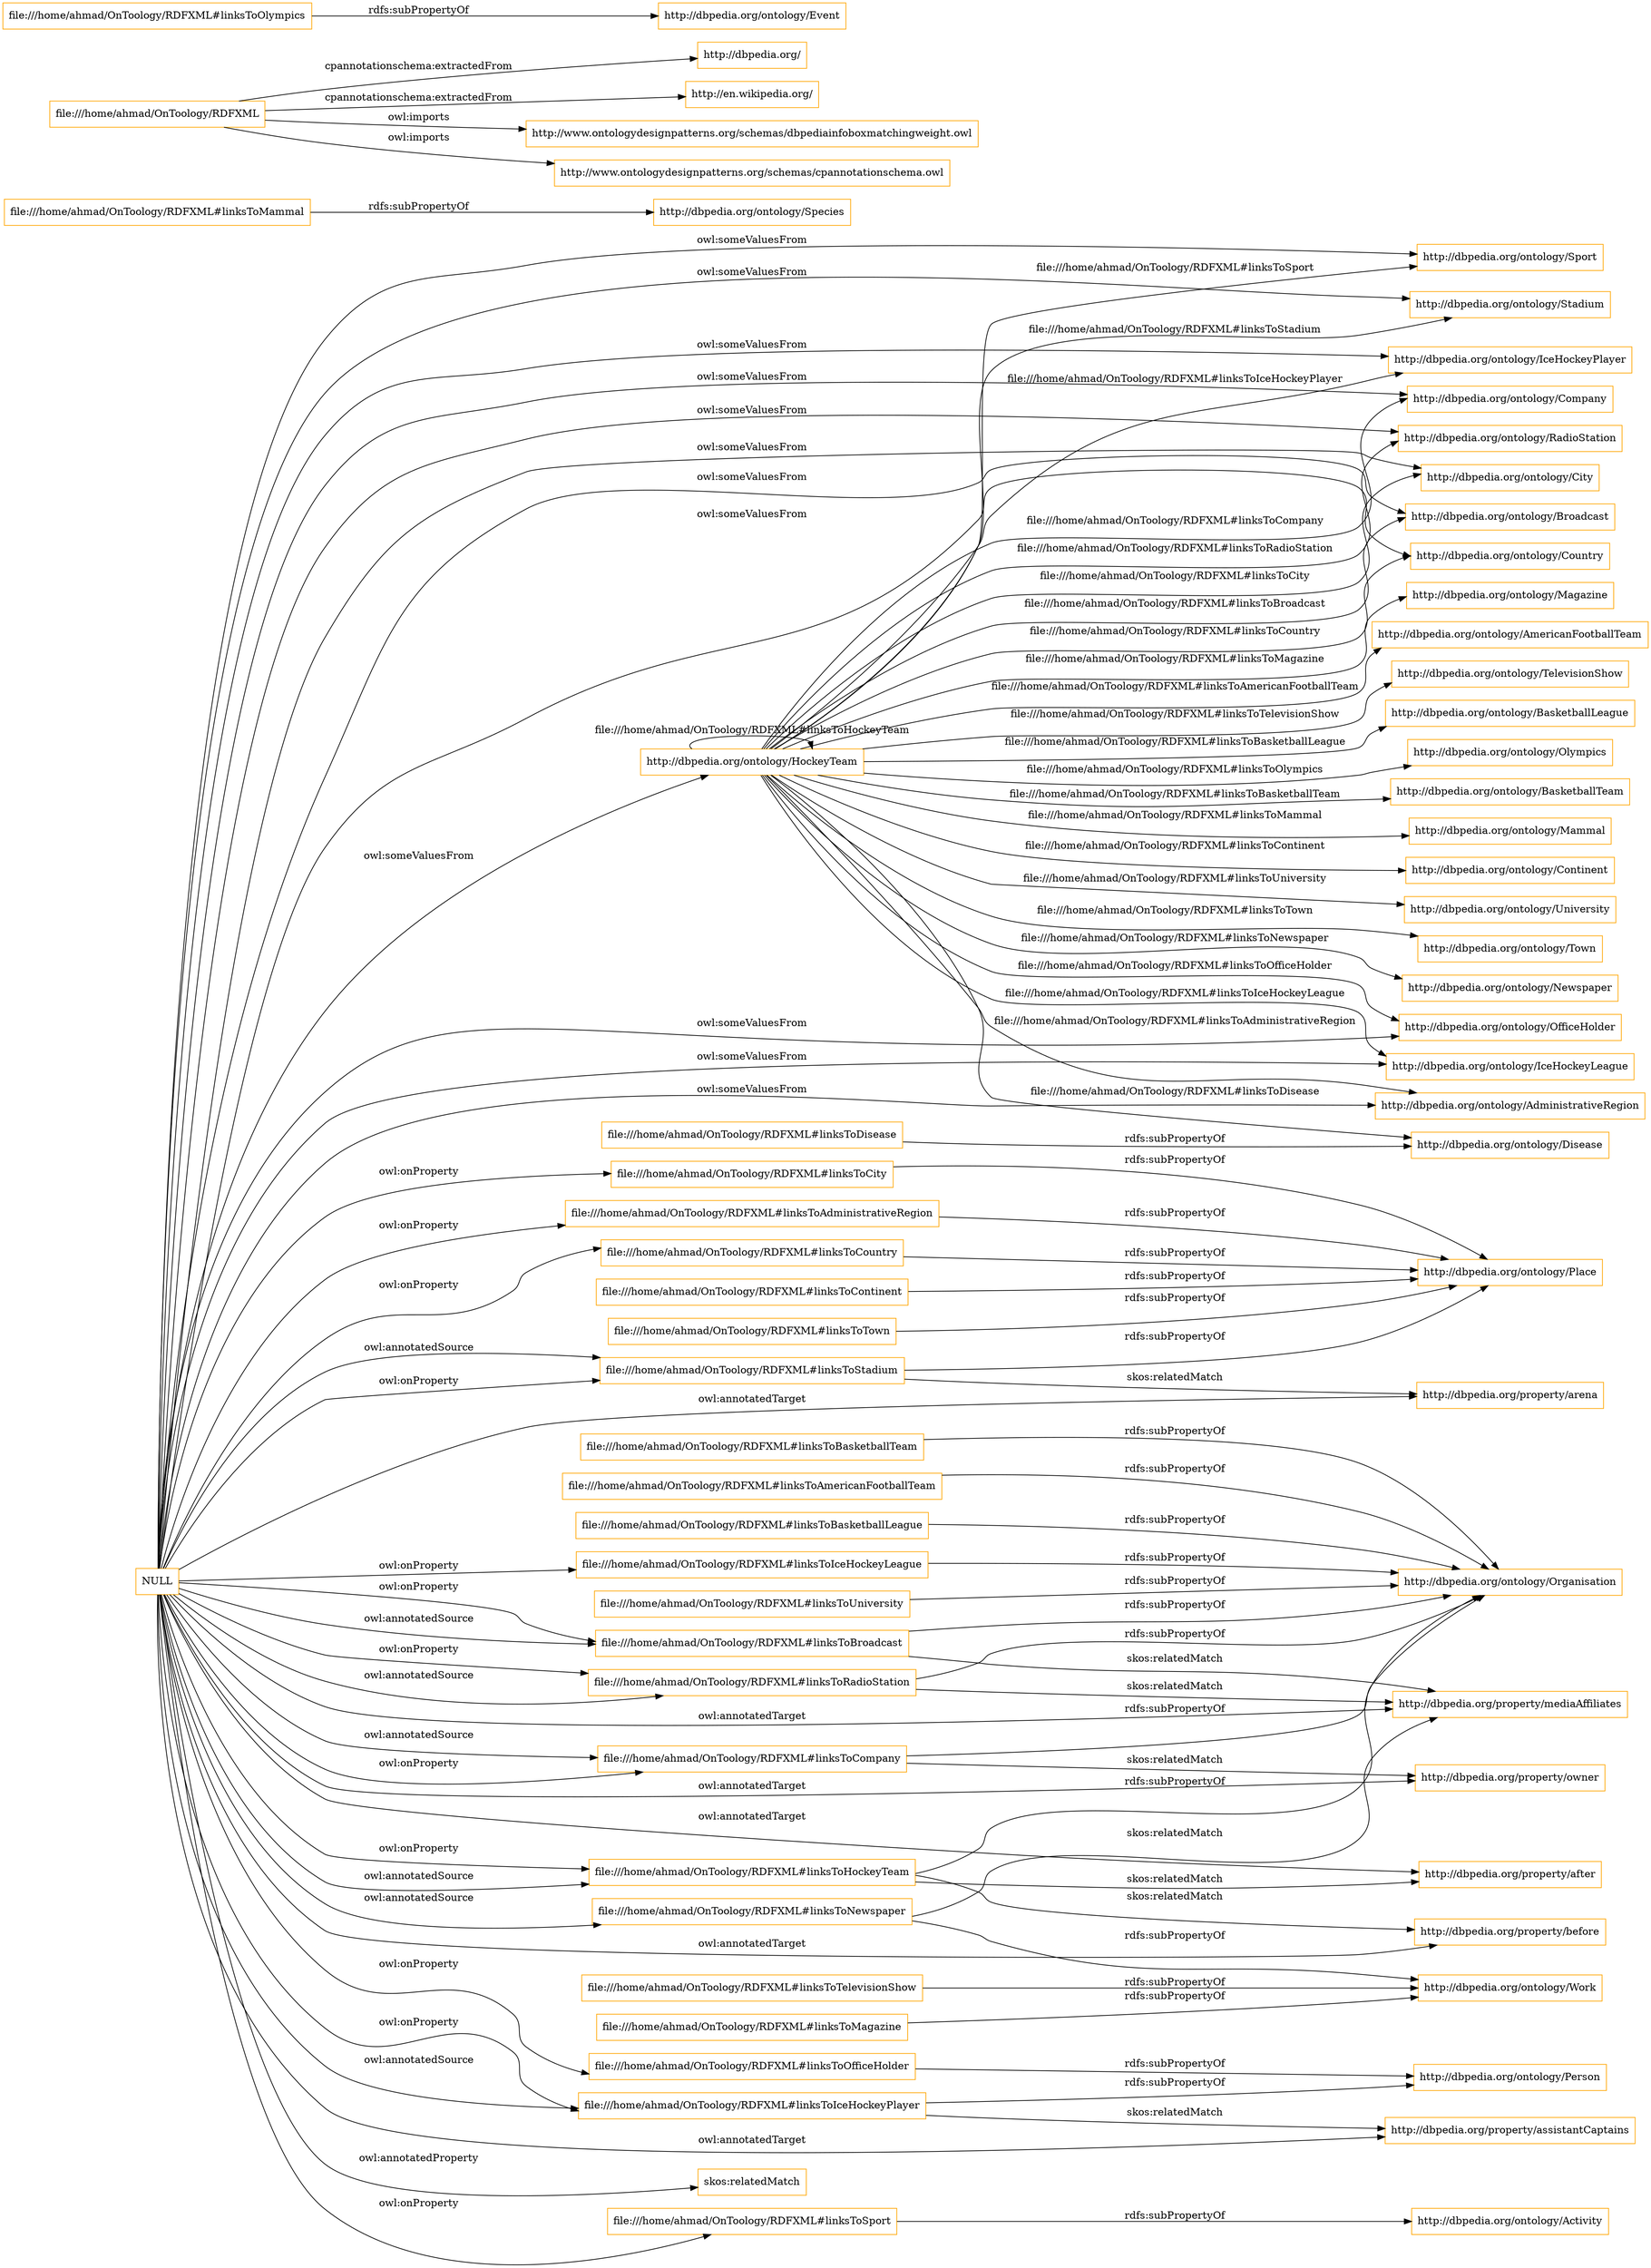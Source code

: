 digraph ar2dtool_diagram { 
rankdir=LR;
size="1501"
node [shape = rectangle, color="orange"]; "http://dbpedia.org/ontology/Mammal" "http://dbpedia.org/ontology/IceHockeyPlayer" "http://dbpedia.org/ontology/Olympics" "http://dbpedia.org/ontology/BasketballTeam" "http://dbpedia.org/ontology/Continent" "http://dbpedia.org/ontology/RadioStation" "http://dbpedia.org/ontology/OfficeHolder" "http://dbpedia.org/ontology/University" "http://dbpedia.org/ontology/City" "http://dbpedia.org/ontology/Town" "http://dbpedia.org/ontology/Broadcast" "http://dbpedia.org/ontology/Country" "http://dbpedia.org/ontology/Newspaper" "http://dbpedia.org/ontology/Magazine" "http://dbpedia.org/ontology/AmericanFootballTeam" "http://dbpedia.org/ontology/TelevisionShow" "http://dbpedia.org/ontology/Sport" "http://dbpedia.org/ontology/Stadium" "http://dbpedia.org/ontology/Company" "http://dbpedia.org/ontology/IceHockeyLeague" "http://dbpedia.org/ontology/AdministrativeRegion" "http://dbpedia.org/ontology/HockeyTeam" "http://dbpedia.org/ontology/BasketballLeague" "http://dbpedia.org/ontology/Disease" ; /*classes style*/
	"file:///home/ahmad/OnToology/RDFXML#linksToAmericanFootballTeam" -> "http://dbpedia.org/ontology/Organisation" [ label = "rdfs:subPropertyOf" ];
	"file:///home/ahmad/OnToology/RDFXML#linksToAdministrativeRegion" -> "http://dbpedia.org/ontology/Place" [ label = "rdfs:subPropertyOf" ];
	"file:///home/ahmad/OnToology/RDFXML#linksToMammal" -> "http://dbpedia.org/ontology/Species" [ label = "rdfs:subPropertyOf" ];
	"file:///home/ahmad/OnToology/RDFXML" -> "http://dbpedia.org/" [ label = "cpannotationschema:extractedFrom" ];
	"file:///home/ahmad/OnToology/RDFXML" -> "http://en.wikipedia.org/" [ label = "cpannotationschema:extractedFrom" ];
	"file:///home/ahmad/OnToology/RDFXML" -> "http://www.ontologydesignpatterns.org/schemas/dbpediainfoboxmatchingweight.owl" [ label = "owl:imports" ];
	"file:///home/ahmad/OnToology/RDFXML" -> "http://www.ontologydesignpatterns.org/schemas/cpannotationschema.owl" [ label = "owl:imports" ];
	"file:///home/ahmad/OnToology/RDFXML#linksToCountry" -> "http://dbpedia.org/ontology/Place" [ label = "rdfs:subPropertyOf" ];
	"file:///home/ahmad/OnToology/RDFXML#linksToCompany" -> "http://dbpedia.org/property/owner" [ label = "skos:relatedMatch" ];
	"file:///home/ahmad/OnToology/RDFXML#linksToCompany" -> "http://dbpedia.org/ontology/Organisation" [ label = "rdfs:subPropertyOf" ];
	"file:///home/ahmad/OnToology/RDFXML#linksToBasketballLeague" -> "http://dbpedia.org/ontology/Organisation" [ label = "rdfs:subPropertyOf" ];
	"file:///home/ahmad/OnToology/RDFXML#linksToStadium" -> "http://dbpedia.org/property/arena" [ label = "skos:relatedMatch" ];
	"file:///home/ahmad/OnToology/RDFXML#linksToStadium" -> "http://dbpedia.org/ontology/Place" [ label = "rdfs:subPropertyOf" ];
	"file:///home/ahmad/OnToology/RDFXML#linksToOlympics" -> "http://dbpedia.org/ontology/Event" [ label = "rdfs:subPropertyOf" ];
	"file:///home/ahmad/OnToology/RDFXML#linksToOfficeHolder" -> "http://dbpedia.org/ontology/Person" [ label = "rdfs:subPropertyOf" ];
	"file:///home/ahmad/OnToology/RDFXML#linksToRadioStation" -> "http://dbpedia.org/ontology/Organisation" [ label = "rdfs:subPropertyOf" ];
	"file:///home/ahmad/OnToology/RDFXML#linksToRadioStation" -> "http://dbpedia.org/property/mediaAffiliates" [ label = "skos:relatedMatch" ];
	"file:///home/ahmad/OnToology/RDFXML#linksToDisease" -> "http://dbpedia.org/ontology/Disease" [ label = "rdfs:subPropertyOf" ];
	"file:///home/ahmad/OnToology/RDFXML#linksToBroadcast" -> "http://dbpedia.org/ontology/Organisation" [ label = "rdfs:subPropertyOf" ];
	"file:///home/ahmad/OnToology/RDFXML#linksToBroadcast" -> "http://dbpedia.org/property/mediaAffiliates" [ label = "skos:relatedMatch" ];
	"file:///home/ahmad/OnToology/RDFXML#linksToContinent" -> "http://dbpedia.org/ontology/Place" [ label = "rdfs:subPropertyOf" ];
	"file:///home/ahmad/OnToology/RDFXML#linksToIceHockeyPlayer" -> "http://dbpedia.org/property/assistantCaptains" [ label = "skos:relatedMatch" ];
	"file:///home/ahmad/OnToology/RDFXML#linksToIceHockeyPlayer" -> "http://dbpedia.org/ontology/Person" [ label = "rdfs:subPropertyOf" ];
	"file:///home/ahmad/OnToology/RDFXML#linksToMagazine" -> "http://dbpedia.org/ontology/Work" [ label = "rdfs:subPropertyOf" ];
	"file:///home/ahmad/OnToology/RDFXML#linksToIceHockeyLeague" -> "http://dbpedia.org/ontology/Organisation" [ label = "rdfs:subPropertyOf" ];
	"file:///home/ahmad/OnToology/RDFXML#linksToSport" -> "http://dbpedia.org/ontology/Activity" [ label = "rdfs:subPropertyOf" ];
	"file:///home/ahmad/OnToology/RDFXML#linksToUniversity" -> "http://dbpedia.org/ontology/Organisation" [ label = "rdfs:subPropertyOf" ];
	"file:///home/ahmad/OnToology/RDFXML#linksToTown" -> "http://dbpedia.org/ontology/Place" [ label = "rdfs:subPropertyOf" ];
	"file:///home/ahmad/OnToology/RDFXML#linksToCity" -> "http://dbpedia.org/ontology/Place" [ label = "rdfs:subPropertyOf" ];
	"file:///home/ahmad/OnToology/RDFXML#linksToTelevisionShow" -> "http://dbpedia.org/ontology/Work" [ label = "rdfs:subPropertyOf" ];
	"file:///home/ahmad/OnToology/RDFXML#linksToNewspaper" -> "http://dbpedia.org/ontology/Work" [ label = "rdfs:subPropertyOf" ];
	"file:///home/ahmad/OnToology/RDFXML#linksToNewspaper" -> "http://dbpedia.org/property/mediaAffiliates" [ label = "skos:relatedMatch" ];
	"file:///home/ahmad/OnToology/RDFXML#linksToBasketballTeam" -> "http://dbpedia.org/ontology/Organisation" [ label = "rdfs:subPropertyOf" ];
	"file:///home/ahmad/OnToology/RDFXML#linksToHockeyTeam" -> "http://dbpedia.org/property/after" [ label = "skos:relatedMatch" ];
	"file:///home/ahmad/OnToology/RDFXML#linksToHockeyTeam" -> "http://dbpedia.org/property/before" [ label = "skos:relatedMatch" ];
	"file:///home/ahmad/OnToology/RDFXML#linksToHockeyTeam" -> "http://dbpedia.org/ontology/Organisation" [ label = "rdfs:subPropertyOf" ];
	"NULL" -> "http://dbpedia.org/property/arena" [ label = "owl:annotatedTarget" ];
	"NULL" -> "file:///home/ahmad/OnToology/RDFXML#linksToRadioStation" [ label = "owl:annotatedSource" ];
	"NULL" -> "http://dbpedia.org/ontology/City" [ label = "owl:someValuesFrom" ];
	"NULL" -> "http://dbpedia.org/ontology/OfficeHolder" [ label = "owl:someValuesFrom" ];
	"NULL" -> "http://dbpedia.org/ontology/Broadcast" [ label = "owl:someValuesFrom" ];
	"NULL" -> "file:///home/ahmad/OnToology/RDFXML#linksToSport" [ label = "owl:onProperty" ];
	"NULL" -> "http://dbpedia.org/property/owner" [ label = "owl:annotatedTarget" ];
	"NULL" -> "file:///home/ahmad/OnToology/RDFXML#linksToOfficeHolder" [ label = "owl:onProperty" ];
	"NULL" -> "http://dbpedia.org/ontology/Country" [ label = "owl:someValuesFrom" ];
	"NULL" -> "skos:relatedMatch" [ label = "owl:annotatedProperty" ];
	"NULL" -> "http://dbpedia.org/ontology/IceHockeyLeague" [ label = "owl:someValuesFrom" ];
	"NULL" -> "file:///home/ahmad/OnToology/RDFXML#linksToCompany" [ label = "owl:annotatedSource" ];
	"NULL" -> "http://dbpedia.org/ontology/Stadium" [ label = "owl:someValuesFrom" ];
	"NULL" -> "file:///home/ahmad/OnToology/RDFXML#linksToIceHockeyPlayer" [ label = "owl:onProperty" ];
	"NULL" -> "http://dbpedia.org/ontology/IceHockeyPlayer" [ label = "owl:someValuesFrom" ];
	"NULL" -> "http://dbpedia.org/ontology/HockeyTeam" [ label = "owl:someValuesFrom" ];
	"NULL" -> "http://dbpedia.org/ontology/RadioStation" [ label = "owl:someValuesFrom" ];
	"NULL" -> "http://dbpedia.org/ontology/Sport" [ label = "owl:someValuesFrom" ];
	"NULL" -> "file:///home/ahmad/OnToology/RDFXML#linksToIceHockeyPlayer" [ label = "owl:annotatedSource" ];
	"NULL" -> "http://dbpedia.org/property/before" [ label = "owl:annotatedTarget" ];
	"NULL" -> "file:///home/ahmad/OnToology/RDFXML#linksToHockeyTeam" [ label = "owl:annotatedSource" ];
	"NULL" -> "http://dbpedia.org/property/assistantCaptains" [ label = "owl:annotatedTarget" ];
	"NULL" -> "file:///home/ahmad/OnToology/RDFXML#linksToStadium" [ label = "owl:annotatedSource" ];
	"NULL" -> "file:///home/ahmad/OnToology/RDFXML#linksToNewspaper" [ label = "owl:annotatedSource" ];
	"NULL" -> "file:///home/ahmad/OnToology/RDFXML#linksToCity" [ label = "owl:onProperty" ];
	"NULL" -> "file:///home/ahmad/OnToology/RDFXML#linksToAdministrativeRegion" [ label = "owl:onProperty" ];
	"NULL" -> "http://dbpedia.org/property/after" [ label = "owl:annotatedTarget" ];
	"NULL" -> "file:///home/ahmad/OnToology/RDFXML#linksToCountry" [ label = "owl:onProperty" ];
	"NULL" -> "file:///home/ahmad/OnToology/RDFXML#linksToBroadcast" [ label = "owl:annotatedSource" ];
	"NULL" -> "http://dbpedia.org/ontology/AdministrativeRegion" [ label = "owl:someValuesFrom" ];
	"NULL" -> "file:///home/ahmad/OnToology/RDFXML#linksToIceHockeyLeague" [ label = "owl:onProperty" ];
	"NULL" -> "http://dbpedia.org/ontology/Company" [ label = "owl:someValuesFrom" ];
	"NULL" -> "http://dbpedia.org/property/mediaAffiliates" [ label = "owl:annotatedTarget" ];
	"NULL" -> "file:///home/ahmad/OnToology/RDFXML#linksToHockeyTeam" [ label = "owl:onProperty" ];
	"NULL" -> "file:///home/ahmad/OnToology/RDFXML#linksToBroadcast" [ label = "owl:onProperty" ];
	"NULL" -> "file:///home/ahmad/OnToology/RDFXML#linksToRadioStation" [ label = "owl:onProperty" ];
	"NULL" -> "file:///home/ahmad/OnToology/RDFXML#linksToStadium" [ label = "owl:onProperty" ];
	"NULL" -> "file:///home/ahmad/OnToology/RDFXML#linksToCompany" [ label = "owl:onProperty" ];
	"http://dbpedia.org/ontology/HockeyTeam" -> "http://dbpedia.org/ontology/Olympics" [ label = "file:///home/ahmad/OnToology/RDFXML#linksToOlympics" ];
	"http://dbpedia.org/ontology/HockeyTeam" -> "http://dbpedia.org/ontology/Continent" [ label = "file:///home/ahmad/OnToology/RDFXML#linksToContinent" ];
	"http://dbpedia.org/ontology/HockeyTeam" -> "http://dbpedia.org/ontology/Disease" [ label = "file:///home/ahmad/OnToology/RDFXML#linksToDisease" ];
	"http://dbpedia.org/ontology/HockeyTeam" -> "http://dbpedia.org/ontology/Mammal" [ label = "file:///home/ahmad/OnToology/RDFXML#linksToMammal" ];
	"http://dbpedia.org/ontology/HockeyTeam" -> "http://dbpedia.org/ontology/Sport" [ label = "file:///home/ahmad/OnToology/RDFXML#linksToSport" ];
	"http://dbpedia.org/ontology/HockeyTeam" -> "http://dbpedia.org/ontology/Broadcast" [ label = "file:///home/ahmad/OnToology/RDFXML#linksToBroadcast" ];
	"http://dbpedia.org/ontology/HockeyTeam" -> "http://dbpedia.org/ontology/Magazine" [ label = "file:///home/ahmad/OnToology/RDFXML#linksToMagazine" ];
	"http://dbpedia.org/ontology/HockeyTeam" -> "http://dbpedia.org/ontology/Newspaper" [ label = "file:///home/ahmad/OnToology/RDFXML#linksToNewspaper" ];
	"http://dbpedia.org/ontology/HockeyTeam" -> "http://dbpedia.org/ontology/Country" [ label = "file:///home/ahmad/OnToology/RDFXML#linksToCountry" ];
	"http://dbpedia.org/ontology/HockeyTeam" -> "http://dbpedia.org/ontology/City" [ label = "file:///home/ahmad/OnToology/RDFXML#linksToCity" ];
	"http://dbpedia.org/ontology/HockeyTeam" -> "http://dbpedia.org/ontology/IceHockeyLeague" [ label = "file:///home/ahmad/OnToology/RDFXML#linksToIceHockeyLeague" ];
	"http://dbpedia.org/ontology/HockeyTeam" -> "http://dbpedia.org/ontology/Town" [ label = "file:///home/ahmad/OnToology/RDFXML#linksToTown" ];
	"http://dbpedia.org/ontology/HockeyTeam" -> "http://dbpedia.org/ontology/AdministrativeRegion" [ label = "file:///home/ahmad/OnToology/RDFXML#linksToAdministrativeRegion" ];
	"http://dbpedia.org/ontology/HockeyTeam" -> "http://dbpedia.org/ontology/IceHockeyPlayer" [ label = "file:///home/ahmad/OnToology/RDFXML#linksToIceHockeyPlayer" ];
	"http://dbpedia.org/ontology/HockeyTeam" -> "http://dbpedia.org/ontology/TelevisionShow" [ label = "file:///home/ahmad/OnToology/RDFXML#linksToTelevisionShow" ];
	"http://dbpedia.org/ontology/HockeyTeam" -> "http://dbpedia.org/ontology/OfficeHolder" [ label = "file:///home/ahmad/OnToology/RDFXML#linksToOfficeHolder" ];
	"http://dbpedia.org/ontology/HockeyTeam" -> "http://dbpedia.org/ontology/BasketballLeague" [ label = "file:///home/ahmad/OnToology/RDFXML#linksToBasketballLeague" ];
	"http://dbpedia.org/ontology/HockeyTeam" -> "http://dbpedia.org/ontology/RadioStation" [ label = "file:///home/ahmad/OnToology/RDFXML#linksToRadioStation" ];
	"http://dbpedia.org/ontology/HockeyTeam" -> "http://dbpedia.org/ontology/Company" [ label = "file:///home/ahmad/OnToology/RDFXML#linksToCompany" ];
	"http://dbpedia.org/ontology/HockeyTeam" -> "http://dbpedia.org/ontology/University" [ label = "file:///home/ahmad/OnToology/RDFXML#linksToUniversity" ];
	"http://dbpedia.org/ontology/HockeyTeam" -> "http://dbpedia.org/ontology/BasketballTeam" [ label = "file:///home/ahmad/OnToology/RDFXML#linksToBasketballTeam" ];
	"http://dbpedia.org/ontology/HockeyTeam" -> "http://dbpedia.org/ontology/HockeyTeam" [ label = "file:///home/ahmad/OnToology/RDFXML#linksToHockeyTeam" ];
	"http://dbpedia.org/ontology/HockeyTeam" -> "http://dbpedia.org/ontology/AmericanFootballTeam" [ label = "file:///home/ahmad/OnToology/RDFXML#linksToAmericanFootballTeam" ];
	"http://dbpedia.org/ontology/HockeyTeam" -> "http://dbpedia.org/ontology/Stadium" [ label = "file:///home/ahmad/OnToology/RDFXML#linksToStadium" ];

}

